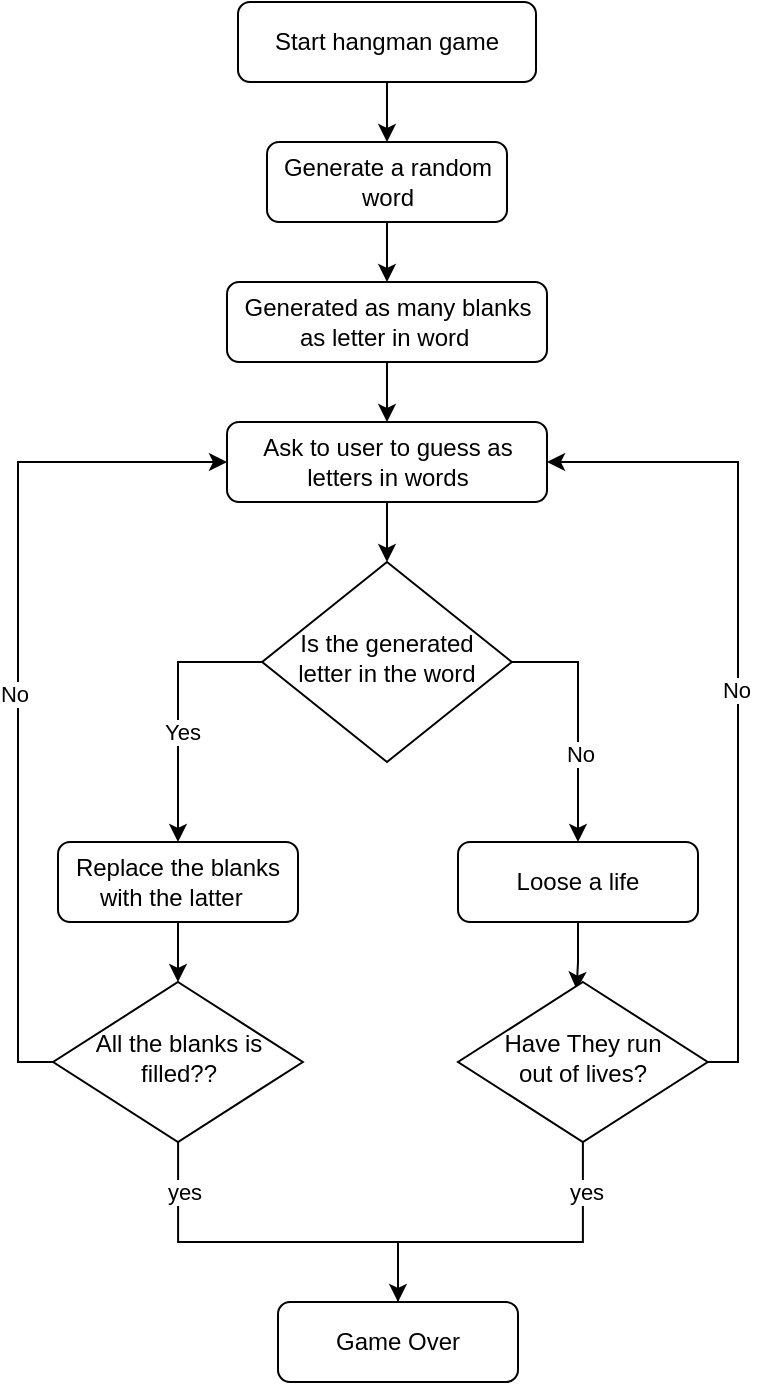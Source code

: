 <mxfile version="14.4.3" type="github">
  <diagram id="C5RBs43oDa-KdzZeNtuy" name="Page-1">
    <mxGraphModel dx="900" dy="550" grid="1" gridSize="10" guides="1" tooltips="1" connect="1" arrows="1" fold="1" page="1" pageScale="1" pageWidth="827" pageHeight="1169" math="0" shadow="0">
      <root>
        <mxCell id="WIyWlLk6GJQsqaUBKTNV-0" />
        <mxCell id="WIyWlLk6GJQsqaUBKTNV-1" parent="WIyWlLk6GJQsqaUBKTNV-0" />
        <mxCell id="yK3tdAG6jBELkIGASDrP-1" style="edgeStyle=orthogonalEdgeStyle;rounded=0;orthogonalLoop=1;jettySize=auto;html=1;exitX=0.5;exitY=1;exitDx=0;exitDy=0;entryX=0.5;entryY=0;entryDx=0;entryDy=0;" edge="1" parent="WIyWlLk6GJQsqaUBKTNV-1" source="WIyWlLk6GJQsqaUBKTNV-3" target="WIyWlLk6GJQsqaUBKTNV-7">
          <mxGeometry relative="1" as="geometry" />
        </mxCell>
        <mxCell id="WIyWlLk6GJQsqaUBKTNV-3" value="Start hangman game" style="rounded=1;whiteSpace=wrap;html=1;fontSize=12;glass=0;strokeWidth=1;shadow=0;" parent="WIyWlLk6GJQsqaUBKTNV-1" vertex="1">
          <mxGeometry x="300" y="20" width="149" height="40" as="geometry" />
        </mxCell>
        <mxCell id="yK3tdAG6jBELkIGASDrP-3" style="edgeStyle=orthogonalEdgeStyle;rounded=0;orthogonalLoop=1;jettySize=auto;html=1;entryX=0.5;entryY=0;entryDx=0;entryDy=0;" edge="1" parent="WIyWlLk6GJQsqaUBKTNV-1" source="WIyWlLk6GJQsqaUBKTNV-7" target="WIyWlLk6GJQsqaUBKTNV-12">
          <mxGeometry relative="1" as="geometry" />
        </mxCell>
        <mxCell id="WIyWlLk6GJQsqaUBKTNV-7" value="Generate a random word" style="rounded=1;whiteSpace=wrap;html=1;fontSize=12;glass=0;strokeWidth=1;shadow=0;" parent="WIyWlLk6GJQsqaUBKTNV-1" vertex="1">
          <mxGeometry x="314.5" y="90" width="120" height="40" as="geometry" />
        </mxCell>
        <mxCell id="yK3tdAG6jBELkIGASDrP-25" style="edgeStyle=orthogonalEdgeStyle;rounded=0;orthogonalLoop=1;jettySize=auto;html=1;exitX=1;exitY=0.5;exitDx=0;exitDy=0;" edge="1" parent="WIyWlLk6GJQsqaUBKTNV-1" source="WIyWlLk6GJQsqaUBKTNV-10" target="yK3tdAG6jBELkIGASDrP-8">
          <mxGeometry relative="1" as="geometry" />
        </mxCell>
        <mxCell id="yK3tdAG6jBELkIGASDrP-31" value="No" style="edgeLabel;html=1;align=center;verticalAlign=middle;resizable=0;points=[];" vertex="1" connectable="0" parent="yK3tdAG6jBELkIGASDrP-25">
          <mxGeometry x="0.285" y="1" relative="1" as="geometry">
            <mxPoint as="offset" />
          </mxGeometry>
        </mxCell>
        <mxCell id="yK3tdAG6jBELkIGASDrP-29" style="edgeStyle=orthogonalEdgeStyle;rounded=0;orthogonalLoop=1;jettySize=auto;html=1;entryX=0.5;entryY=0;entryDx=0;entryDy=0;" edge="1" parent="WIyWlLk6GJQsqaUBKTNV-1" source="WIyWlLk6GJQsqaUBKTNV-10" target="WIyWlLk6GJQsqaUBKTNV-11">
          <mxGeometry relative="1" as="geometry">
            <Array as="points">
              <mxPoint x="270" y="350" />
            </Array>
          </mxGeometry>
        </mxCell>
        <mxCell id="yK3tdAG6jBELkIGASDrP-30" value="Yes" style="edgeLabel;html=1;align=center;verticalAlign=middle;resizable=0;points=[];" vertex="1" connectable="0" parent="yK3tdAG6jBELkIGASDrP-29">
          <mxGeometry x="0.167" y="2" relative="1" as="geometry">
            <mxPoint as="offset" />
          </mxGeometry>
        </mxCell>
        <mxCell id="WIyWlLk6GJQsqaUBKTNV-10" value="Is the generated letter in the word" style="rhombus;whiteSpace=wrap;html=1;shadow=0;fontFamily=Helvetica;fontSize=12;align=center;strokeWidth=1;spacing=6;spacingTop=-4;" parent="WIyWlLk6GJQsqaUBKTNV-1" vertex="1">
          <mxGeometry x="312.06" y="300" width="124.87" height="100" as="geometry" />
        </mxCell>
        <mxCell id="yK3tdAG6jBELkIGASDrP-22" style="edgeStyle=orthogonalEdgeStyle;rounded=0;orthogonalLoop=1;jettySize=auto;html=1;entryX=0.5;entryY=0;entryDx=0;entryDy=0;" edge="1" parent="WIyWlLk6GJQsqaUBKTNV-1" source="WIyWlLk6GJQsqaUBKTNV-11" target="yK3tdAG6jBELkIGASDrP-16">
          <mxGeometry relative="1" as="geometry" />
        </mxCell>
        <mxCell id="WIyWlLk6GJQsqaUBKTNV-11" value="Replace the blanks with the latter&amp;nbsp;&amp;nbsp;" style="rounded=1;whiteSpace=wrap;html=1;fontSize=12;glass=0;strokeWidth=1;shadow=0;" parent="WIyWlLk6GJQsqaUBKTNV-1" vertex="1">
          <mxGeometry x="210" y="440" width="120" height="40" as="geometry" />
        </mxCell>
        <mxCell id="yK3tdAG6jBELkIGASDrP-6" style="edgeStyle=orthogonalEdgeStyle;rounded=0;orthogonalLoop=1;jettySize=auto;html=1;entryX=0.5;entryY=0;entryDx=0;entryDy=0;" edge="1" parent="WIyWlLk6GJQsqaUBKTNV-1" source="WIyWlLk6GJQsqaUBKTNV-12" target="yK3tdAG6jBELkIGASDrP-5">
          <mxGeometry relative="1" as="geometry" />
        </mxCell>
        <mxCell id="WIyWlLk6GJQsqaUBKTNV-12" value="Generated as many blanks as letter in word&amp;nbsp;" style="rounded=1;whiteSpace=wrap;html=1;fontSize=12;glass=0;strokeWidth=1;shadow=0;" parent="WIyWlLk6GJQsqaUBKTNV-1" vertex="1">
          <mxGeometry x="294.5" y="160" width="160" height="40" as="geometry" />
        </mxCell>
        <mxCell id="yK3tdAG6jBELkIGASDrP-11" style="edgeStyle=orthogonalEdgeStyle;rounded=0;orthogonalLoop=1;jettySize=auto;html=1;entryX=0.5;entryY=0;entryDx=0;entryDy=0;" edge="1" parent="WIyWlLk6GJQsqaUBKTNV-1" source="yK3tdAG6jBELkIGASDrP-5" target="WIyWlLk6GJQsqaUBKTNV-10">
          <mxGeometry relative="1" as="geometry">
            <mxPoint x="374" y="290" as="targetPoint" />
            <Array as="points" />
          </mxGeometry>
        </mxCell>
        <mxCell id="yK3tdAG6jBELkIGASDrP-5" value="Ask to user to guess as letters in words" style="rounded=1;whiteSpace=wrap;html=1;fontSize=12;glass=0;strokeWidth=1;shadow=0;" vertex="1" parent="WIyWlLk6GJQsqaUBKTNV-1">
          <mxGeometry x="294.5" y="230" width="160" height="40" as="geometry" />
        </mxCell>
        <mxCell id="yK3tdAG6jBELkIGASDrP-23" style="edgeStyle=orthogonalEdgeStyle;rounded=0;orthogonalLoop=1;jettySize=auto;html=1;entryX=0.475;entryY=0.048;entryDx=0;entryDy=0;entryPerimeter=0;" edge="1" parent="WIyWlLk6GJQsqaUBKTNV-1" source="yK3tdAG6jBELkIGASDrP-8" target="yK3tdAG6jBELkIGASDrP-15">
          <mxGeometry relative="1" as="geometry">
            <Array as="points">
              <mxPoint x="470" y="500" />
              <mxPoint x="469" y="500" />
            </Array>
          </mxGeometry>
        </mxCell>
        <mxCell id="yK3tdAG6jBELkIGASDrP-8" value="Loose a life" style="rounded=1;whiteSpace=wrap;html=1;fontSize=12;glass=0;strokeWidth=1;shadow=0;" vertex="1" parent="WIyWlLk6GJQsqaUBKTNV-1">
          <mxGeometry x="410" y="440" width="120" height="40" as="geometry" />
        </mxCell>
        <mxCell id="yK3tdAG6jBELkIGASDrP-20" style="edgeStyle=orthogonalEdgeStyle;rounded=0;orthogonalLoop=1;jettySize=auto;html=1;" edge="1" parent="WIyWlLk6GJQsqaUBKTNV-1" source="yK3tdAG6jBELkIGASDrP-15" target="yK3tdAG6jBELkIGASDrP-17">
          <mxGeometry relative="1" as="geometry">
            <Array as="points">
              <mxPoint x="472" y="640" />
              <mxPoint x="380" y="640" />
            </Array>
          </mxGeometry>
        </mxCell>
        <mxCell id="yK3tdAG6jBELkIGASDrP-34" value="yes" style="edgeLabel;html=1;align=center;verticalAlign=middle;resizable=0;points=[];" vertex="1" connectable="0" parent="yK3tdAG6jBELkIGASDrP-20">
          <mxGeometry x="-0.71" relative="1" as="geometry">
            <mxPoint x="1" as="offset" />
          </mxGeometry>
        </mxCell>
        <mxCell id="yK3tdAG6jBELkIGASDrP-32" style="edgeStyle=orthogonalEdgeStyle;rounded=0;orthogonalLoop=1;jettySize=auto;html=1;entryX=1;entryY=0.5;entryDx=0;entryDy=0;" edge="1" parent="WIyWlLk6GJQsqaUBKTNV-1" source="yK3tdAG6jBELkIGASDrP-15" target="yK3tdAG6jBELkIGASDrP-5">
          <mxGeometry relative="1" as="geometry">
            <Array as="points">
              <mxPoint x="550" y="550" />
              <mxPoint x="550" y="250" />
            </Array>
          </mxGeometry>
        </mxCell>
        <mxCell id="yK3tdAG6jBELkIGASDrP-36" value="No" style="edgeLabel;html=1;align=center;verticalAlign=middle;resizable=0;points=[];" vertex="1" connectable="0" parent="yK3tdAG6jBELkIGASDrP-32">
          <mxGeometry x="-0.02" y="1" relative="1" as="geometry">
            <mxPoint as="offset" />
          </mxGeometry>
        </mxCell>
        <mxCell id="yK3tdAG6jBELkIGASDrP-15" value="Have They run&lt;br&gt;out of lives?" style="rhombus;whiteSpace=wrap;html=1;shadow=0;fontFamily=Helvetica;fontSize=12;align=center;strokeWidth=1;spacing=6;spacingTop=-4;" vertex="1" parent="WIyWlLk6GJQsqaUBKTNV-1">
          <mxGeometry x="410" y="510" width="124.87" height="80" as="geometry" />
        </mxCell>
        <mxCell id="yK3tdAG6jBELkIGASDrP-21" style="edgeStyle=orthogonalEdgeStyle;rounded=0;orthogonalLoop=1;jettySize=auto;html=1;entryX=0.5;entryY=0;entryDx=0;entryDy=0;" edge="1" parent="WIyWlLk6GJQsqaUBKTNV-1" source="yK3tdAG6jBELkIGASDrP-16" target="yK3tdAG6jBELkIGASDrP-17">
          <mxGeometry relative="1" as="geometry">
            <Array as="points">
              <mxPoint x="270" y="640" />
              <mxPoint x="380" y="640" />
              <mxPoint x="380" y="680" />
            </Array>
          </mxGeometry>
        </mxCell>
        <mxCell id="yK3tdAG6jBELkIGASDrP-35" value="yes" style="edgeLabel;html=1;align=center;verticalAlign=middle;resizable=0;points=[];" vertex="1" connectable="0" parent="yK3tdAG6jBELkIGASDrP-21">
          <mxGeometry x="-0.761" y="3" relative="1" as="geometry">
            <mxPoint as="offset" />
          </mxGeometry>
        </mxCell>
        <mxCell id="yK3tdAG6jBELkIGASDrP-33" style="edgeStyle=orthogonalEdgeStyle;rounded=0;orthogonalLoop=1;jettySize=auto;html=1;entryX=0;entryY=0.5;entryDx=0;entryDy=0;" edge="1" parent="WIyWlLk6GJQsqaUBKTNV-1" source="yK3tdAG6jBELkIGASDrP-16" target="yK3tdAG6jBELkIGASDrP-5">
          <mxGeometry relative="1" as="geometry">
            <Array as="points">
              <mxPoint x="190" y="550" />
              <mxPoint x="190" y="250" />
            </Array>
          </mxGeometry>
        </mxCell>
        <mxCell id="yK3tdAG6jBELkIGASDrP-37" value="No" style="edgeLabel;html=1;align=center;verticalAlign=middle;resizable=0;points=[];" vertex="1" connectable="0" parent="yK3tdAG6jBELkIGASDrP-33">
          <mxGeometry x="-0.045" y="2" relative="1" as="geometry">
            <mxPoint as="offset" />
          </mxGeometry>
        </mxCell>
        <mxCell id="yK3tdAG6jBELkIGASDrP-16" value="All the blanks is filled??" style="rhombus;whiteSpace=wrap;html=1;shadow=0;fontFamily=Helvetica;fontSize=12;align=center;strokeWidth=1;spacing=6;spacingTop=-4;verticalAlign=middle;" vertex="1" parent="WIyWlLk6GJQsqaUBKTNV-1">
          <mxGeometry x="207.56" y="510" width="124.87" height="80" as="geometry" />
        </mxCell>
        <mxCell id="yK3tdAG6jBELkIGASDrP-17" value="Game Over" style="rounded=1;whiteSpace=wrap;html=1;fontSize=12;glass=0;strokeWidth=1;shadow=0;" vertex="1" parent="WIyWlLk6GJQsqaUBKTNV-1">
          <mxGeometry x="320" y="670" width="120" height="40" as="geometry" />
        </mxCell>
      </root>
    </mxGraphModel>
  </diagram>
</mxfile>
